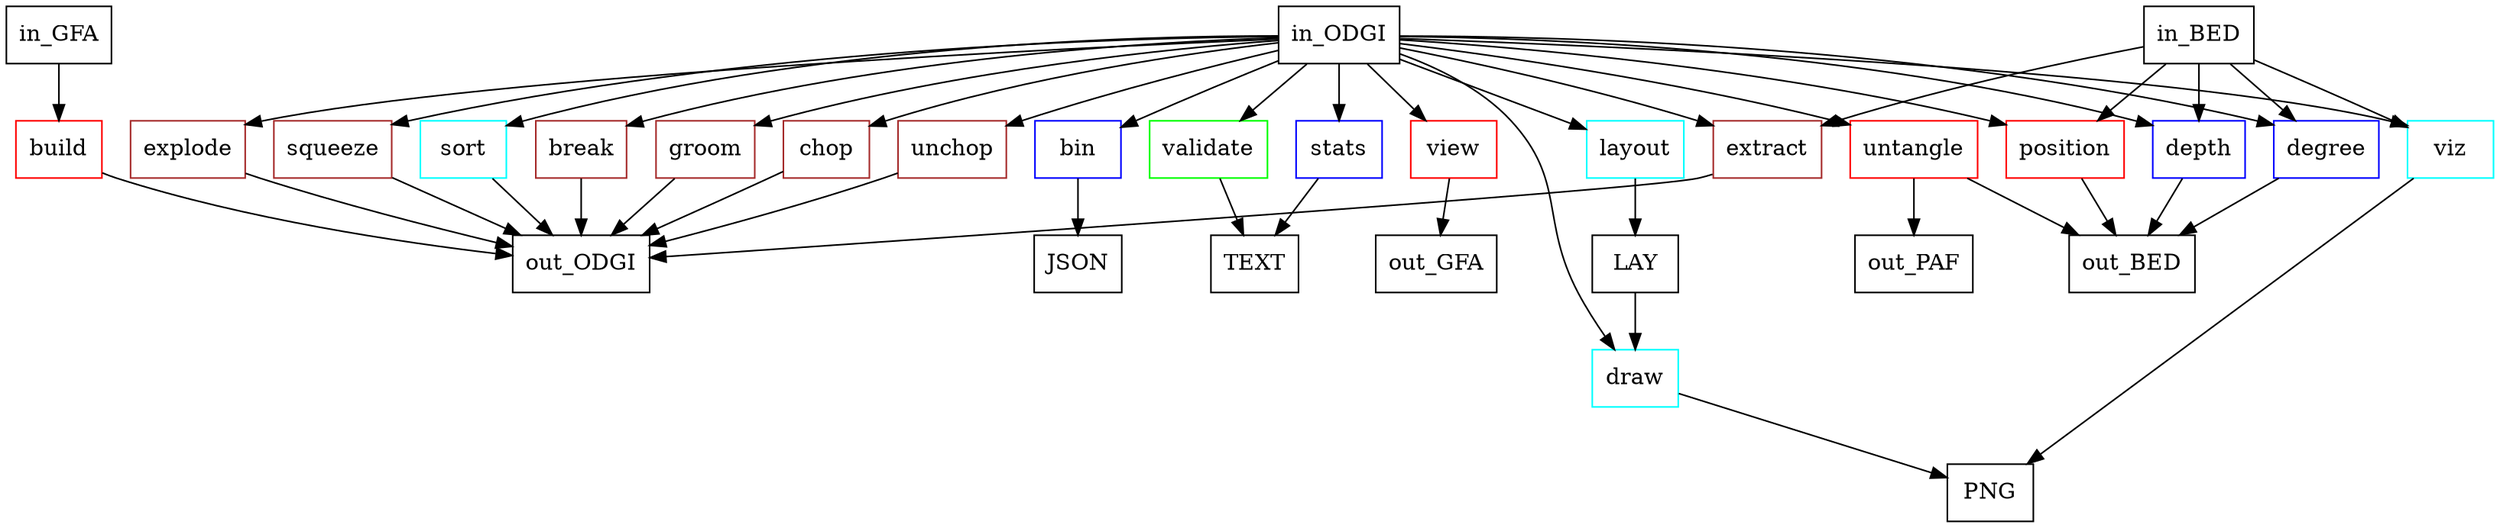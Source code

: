 digraph sample {
	node [
		shape=box
		color=black
	]

	build [color = red]
	view [color = red]

	validate [color = green]

	stats [color = blue]
	bin [color = blue]
	depth [color = blue]
	degree [color = blue]

	break [color = brown]
	groom [color = brown]
	chop [color = brown]
	unchop [color = brown]
	explode [color = brown]
	squeeze [color = brown]
	extract [color = brown]

	position [color = red]
    untangle [color = red]

	viz [color = cyan]
	sort [color = cyan]
	layout [color = cyan]
	draw [color = cyan]

	in_GFA -> build
	in_ODGI -> {view, validate, stats, bin, depth, degree, break, groom, chop, unchop, explode, squeeze, extract, position, viz, sort, layout, draw, untangle}
	in_BED -> {depth, degree, extract, position, viz}
	LAY -> {draw}

	build -> out_ODGI
	view ->  out_GFA
	validate -> TEXT
	stats -> TEXT
	bin -> JSON
	depth -> out_BED
	degree -> out_BED
	break -> out_ODGI
	groom -> out_ODGI
	chop -> out_ODGI
	unchop -> out_ODGI
	explode -> out_ODGI
	squeeze -> out_ODGI
	extract -> out_ODGI
	position -> out_BED
	viz -> PNG
	sort -> out_ODGI
	layout -> LAY
	draw -> PNG
    untangle -> out_BED
    untangle -> out_PAF

}